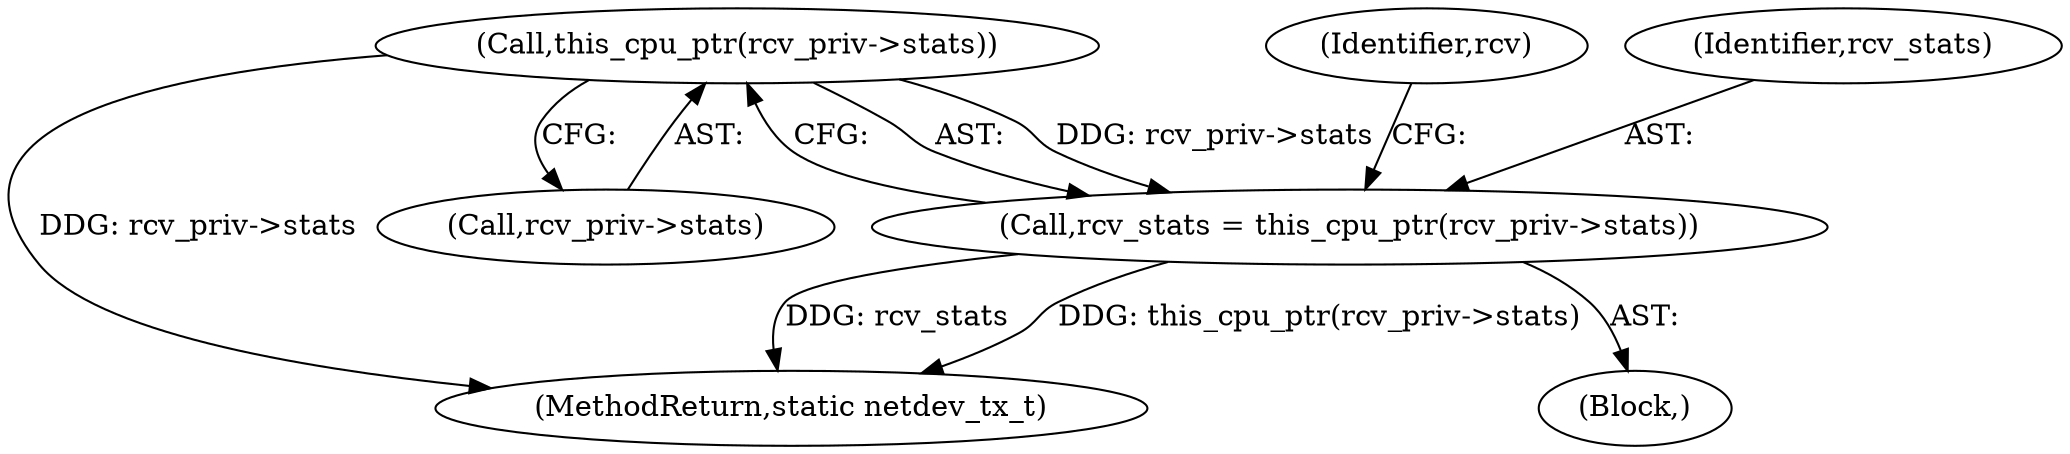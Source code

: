 digraph "0_linux_6ec82562ffc6f297d0de36d65776cff8e5704867@pointer" {
"1000134" [label="(Call,this_cpu_ptr(rcv_priv->stats))"];
"1000132" [label="(Call,rcv_stats = this_cpu_ptr(rcv_priv->stats))"];
"1000142" [label="(Identifier,rcv)"];
"1000211" [label="(MethodReturn,static netdev_tx_t)"];
"1000132" [label="(Call,rcv_stats = this_cpu_ptr(rcv_priv->stats))"];
"1000135" [label="(Call,rcv_priv->stats)"];
"1000103" [label="(Block,)"];
"1000133" [label="(Identifier,rcv_stats)"];
"1000134" [label="(Call,this_cpu_ptr(rcv_priv->stats))"];
"1000134" -> "1000132"  [label="AST: "];
"1000134" -> "1000135"  [label="CFG: "];
"1000135" -> "1000134"  [label="AST: "];
"1000132" -> "1000134"  [label="CFG: "];
"1000134" -> "1000211"  [label="DDG: rcv_priv->stats"];
"1000134" -> "1000132"  [label="DDG: rcv_priv->stats"];
"1000132" -> "1000103"  [label="AST: "];
"1000133" -> "1000132"  [label="AST: "];
"1000142" -> "1000132"  [label="CFG: "];
"1000132" -> "1000211"  [label="DDG: this_cpu_ptr(rcv_priv->stats)"];
"1000132" -> "1000211"  [label="DDG: rcv_stats"];
}
